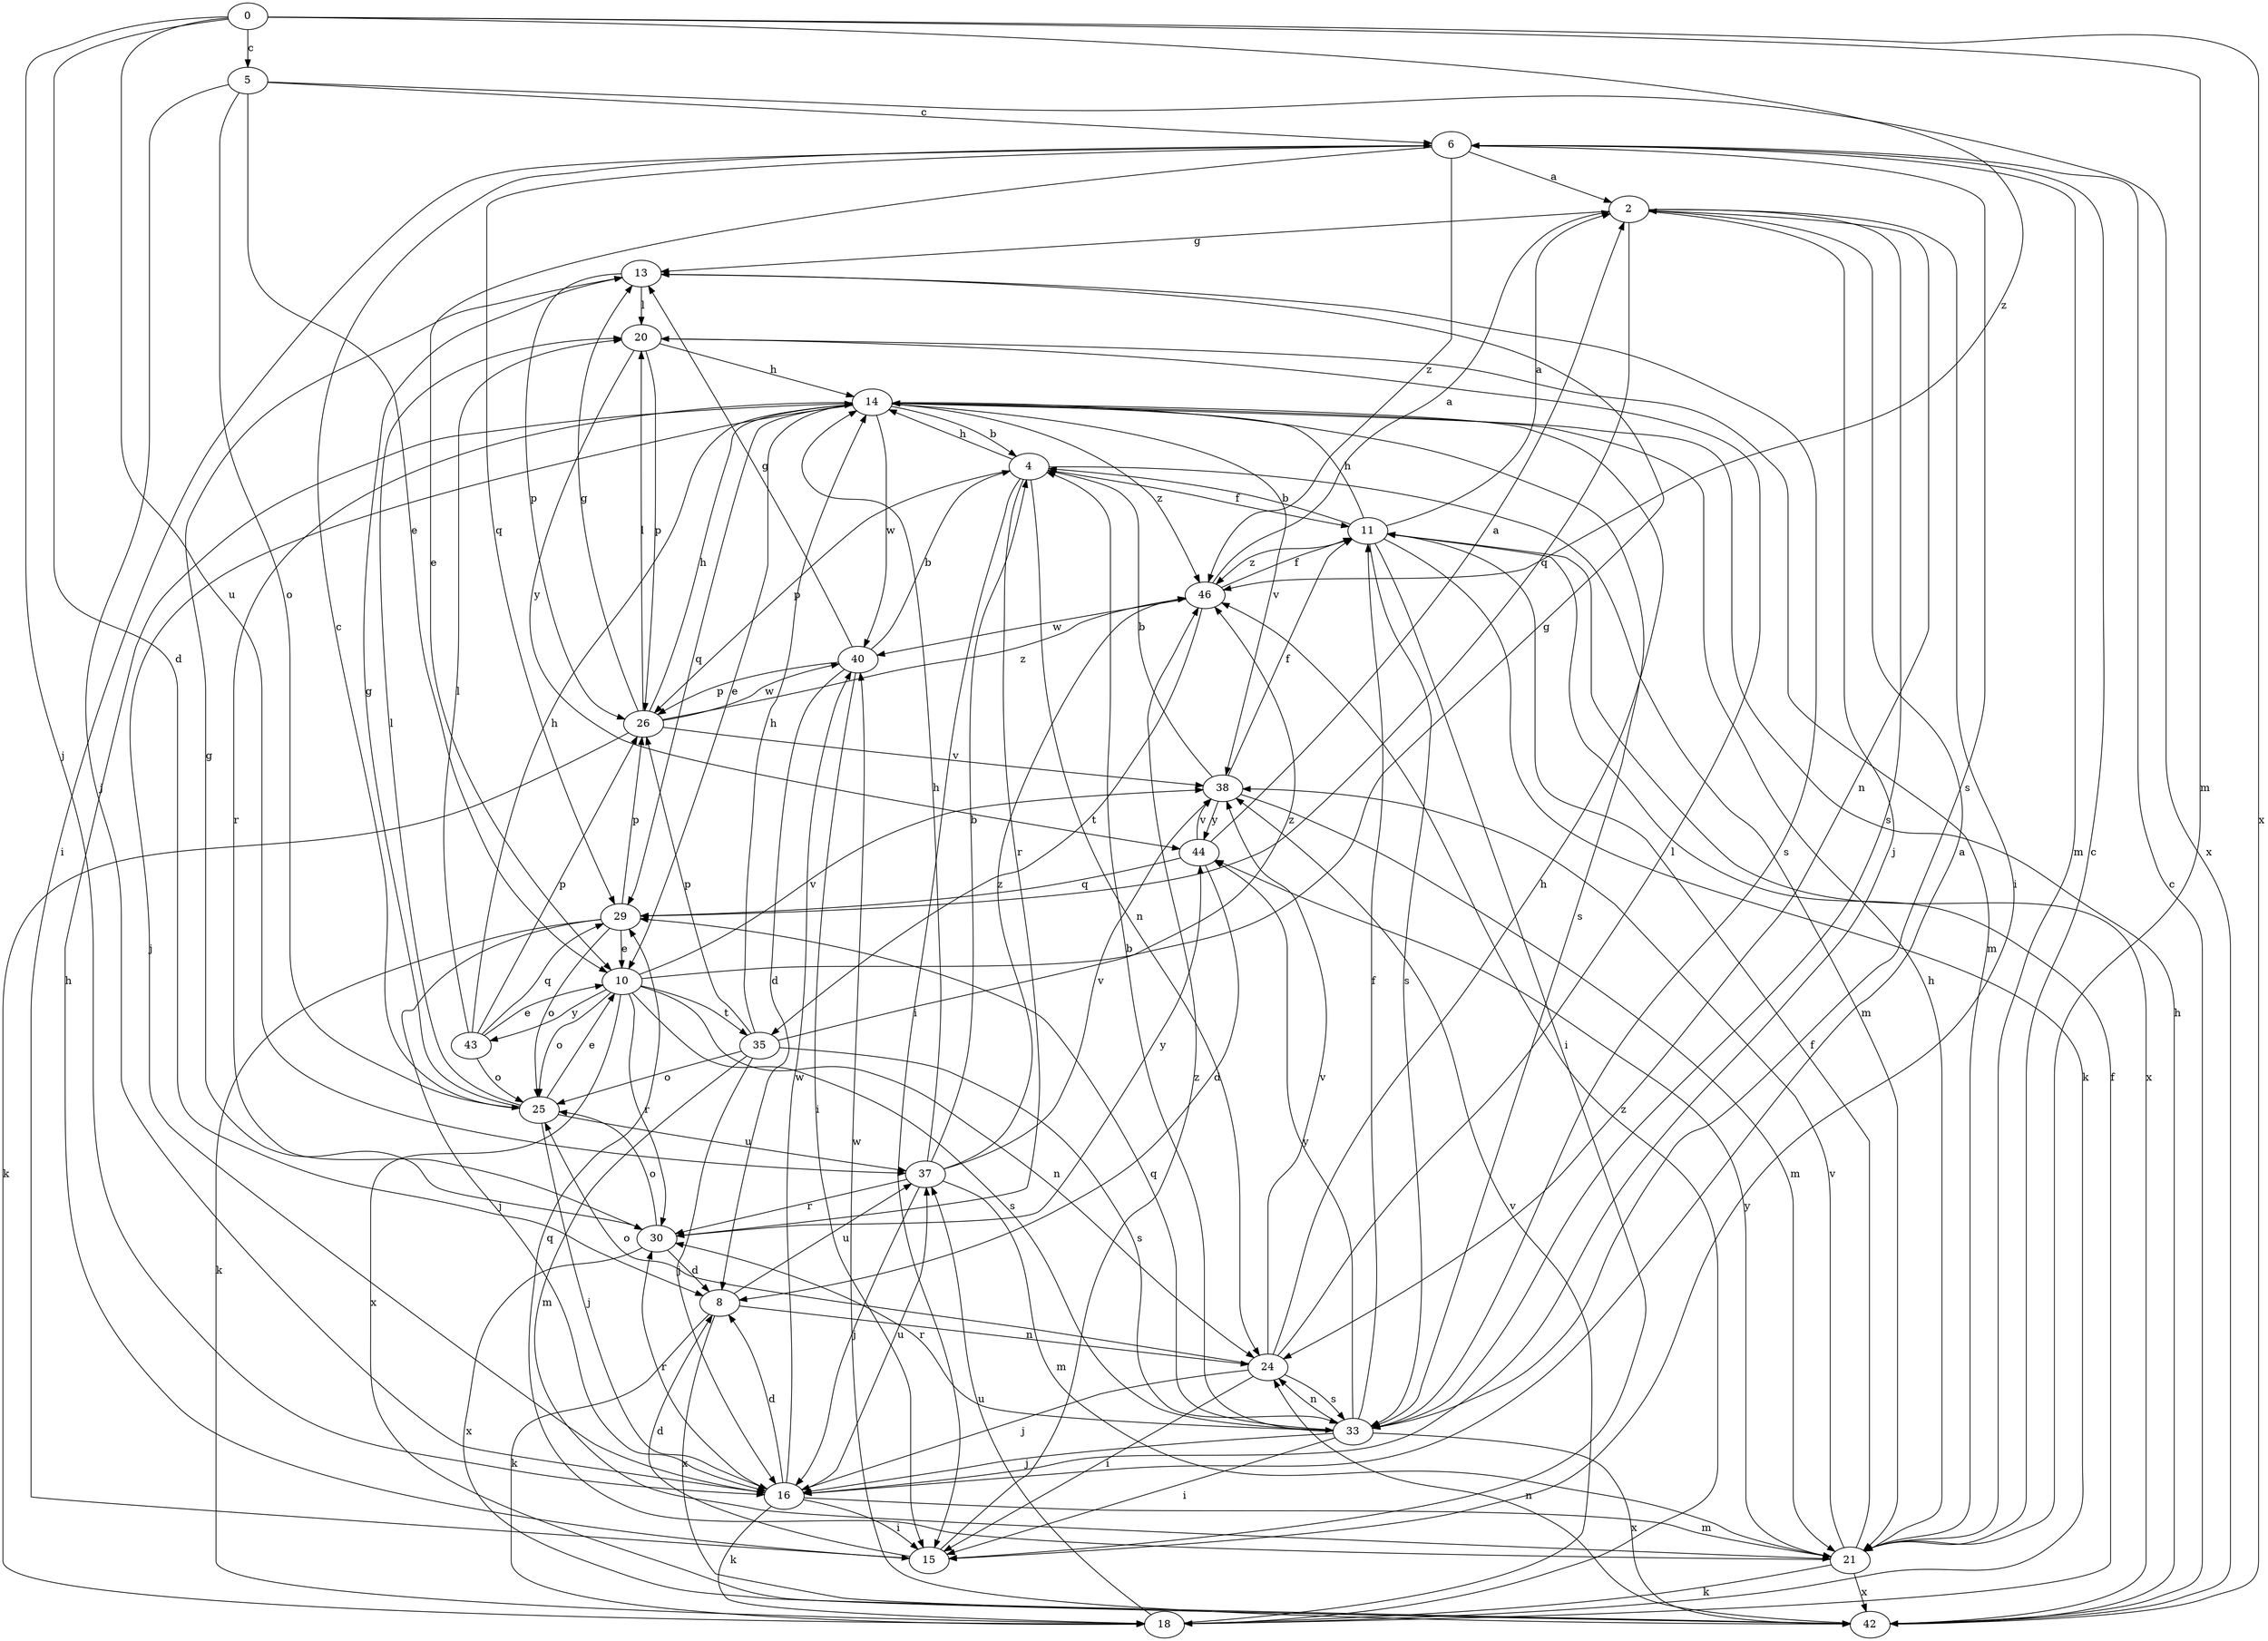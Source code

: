 strict digraph  {
0;
2;
4;
5;
6;
8;
10;
11;
13;
14;
15;
16;
18;
20;
21;
24;
25;
26;
29;
30;
33;
35;
37;
38;
40;
42;
43;
44;
46;
0 -> 5  [label=c];
0 -> 8  [label=d];
0 -> 16  [label=j];
0 -> 21  [label=m];
0 -> 37  [label=u];
0 -> 42  [label=x];
0 -> 46  [label=z];
2 -> 13  [label=g];
2 -> 15  [label=i];
2 -> 16  [label=j];
2 -> 24  [label=n];
2 -> 29  [label=q];
2 -> 33  [label=s];
4 -> 11  [label=f];
4 -> 14  [label=h];
4 -> 15  [label=i];
4 -> 21  [label=m];
4 -> 24  [label=n];
4 -> 26  [label=p];
4 -> 30  [label=r];
5 -> 6  [label=c];
5 -> 10  [label=e];
5 -> 16  [label=j];
5 -> 25  [label=o];
5 -> 42  [label=x];
6 -> 2  [label=a];
6 -> 10  [label=e];
6 -> 15  [label=i];
6 -> 21  [label=m];
6 -> 29  [label=q];
6 -> 33  [label=s];
6 -> 46  [label=z];
8 -> 18  [label=k];
8 -> 24  [label=n];
8 -> 37  [label=u];
8 -> 42  [label=x];
10 -> 13  [label=g];
10 -> 24  [label=n];
10 -> 25  [label=o];
10 -> 30  [label=r];
10 -> 33  [label=s];
10 -> 35  [label=t];
10 -> 38  [label=v];
10 -> 42  [label=x];
10 -> 43  [label=y];
11 -> 2  [label=a];
11 -> 4  [label=b];
11 -> 14  [label=h];
11 -> 15  [label=i];
11 -> 18  [label=k];
11 -> 33  [label=s];
11 -> 42  [label=x];
11 -> 46  [label=z];
13 -> 20  [label=l];
13 -> 26  [label=p];
13 -> 33  [label=s];
14 -> 4  [label=b];
14 -> 10  [label=e];
14 -> 16  [label=j];
14 -> 29  [label=q];
14 -> 30  [label=r];
14 -> 33  [label=s];
14 -> 38  [label=v];
14 -> 40  [label=w];
14 -> 46  [label=z];
15 -> 8  [label=d];
15 -> 14  [label=h];
15 -> 46  [label=z];
16 -> 2  [label=a];
16 -> 8  [label=d];
16 -> 15  [label=i];
16 -> 18  [label=k];
16 -> 21  [label=m];
16 -> 30  [label=r];
16 -> 37  [label=u];
16 -> 40  [label=w];
18 -> 11  [label=f];
18 -> 37  [label=u];
18 -> 38  [label=v];
18 -> 46  [label=z];
20 -> 14  [label=h];
20 -> 21  [label=m];
20 -> 26  [label=p];
20 -> 44  [label=y];
21 -> 6  [label=c];
21 -> 11  [label=f];
21 -> 14  [label=h];
21 -> 18  [label=k];
21 -> 29  [label=q];
21 -> 38  [label=v];
21 -> 42  [label=x];
21 -> 44  [label=y];
24 -> 14  [label=h];
24 -> 15  [label=i];
24 -> 16  [label=j];
24 -> 20  [label=l];
24 -> 25  [label=o];
24 -> 33  [label=s];
24 -> 38  [label=v];
25 -> 6  [label=c];
25 -> 10  [label=e];
25 -> 13  [label=g];
25 -> 16  [label=j];
25 -> 20  [label=l];
25 -> 37  [label=u];
26 -> 13  [label=g];
26 -> 14  [label=h];
26 -> 18  [label=k];
26 -> 20  [label=l];
26 -> 38  [label=v];
26 -> 40  [label=w];
26 -> 46  [label=z];
29 -> 10  [label=e];
29 -> 16  [label=j];
29 -> 18  [label=k];
29 -> 25  [label=o];
29 -> 26  [label=p];
30 -> 8  [label=d];
30 -> 13  [label=g];
30 -> 25  [label=o];
30 -> 42  [label=x];
30 -> 44  [label=y];
33 -> 4  [label=b];
33 -> 11  [label=f];
33 -> 15  [label=i];
33 -> 16  [label=j];
33 -> 24  [label=n];
33 -> 29  [label=q];
33 -> 30  [label=r];
33 -> 42  [label=x];
33 -> 44  [label=y];
35 -> 14  [label=h];
35 -> 16  [label=j];
35 -> 21  [label=m];
35 -> 25  [label=o];
35 -> 26  [label=p];
35 -> 33  [label=s];
35 -> 46  [label=z];
37 -> 4  [label=b];
37 -> 14  [label=h];
37 -> 16  [label=j];
37 -> 21  [label=m];
37 -> 30  [label=r];
37 -> 38  [label=v];
37 -> 46  [label=z];
38 -> 4  [label=b];
38 -> 11  [label=f];
38 -> 21  [label=m];
38 -> 44  [label=y];
40 -> 4  [label=b];
40 -> 8  [label=d];
40 -> 13  [label=g];
40 -> 15  [label=i];
40 -> 26  [label=p];
42 -> 6  [label=c];
42 -> 14  [label=h];
42 -> 24  [label=n];
42 -> 40  [label=w];
43 -> 10  [label=e];
43 -> 14  [label=h];
43 -> 20  [label=l];
43 -> 25  [label=o];
43 -> 26  [label=p];
43 -> 29  [label=q];
44 -> 2  [label=a];
44 -> 8  [label=d];
44 -> 29  [label=q];
44 -> 38  [label=v];
46 -> 2  [label=a];
46 -> 11  [label=f];
46 -> 35  [label=t];
46 -> 40  [label=w];
}
